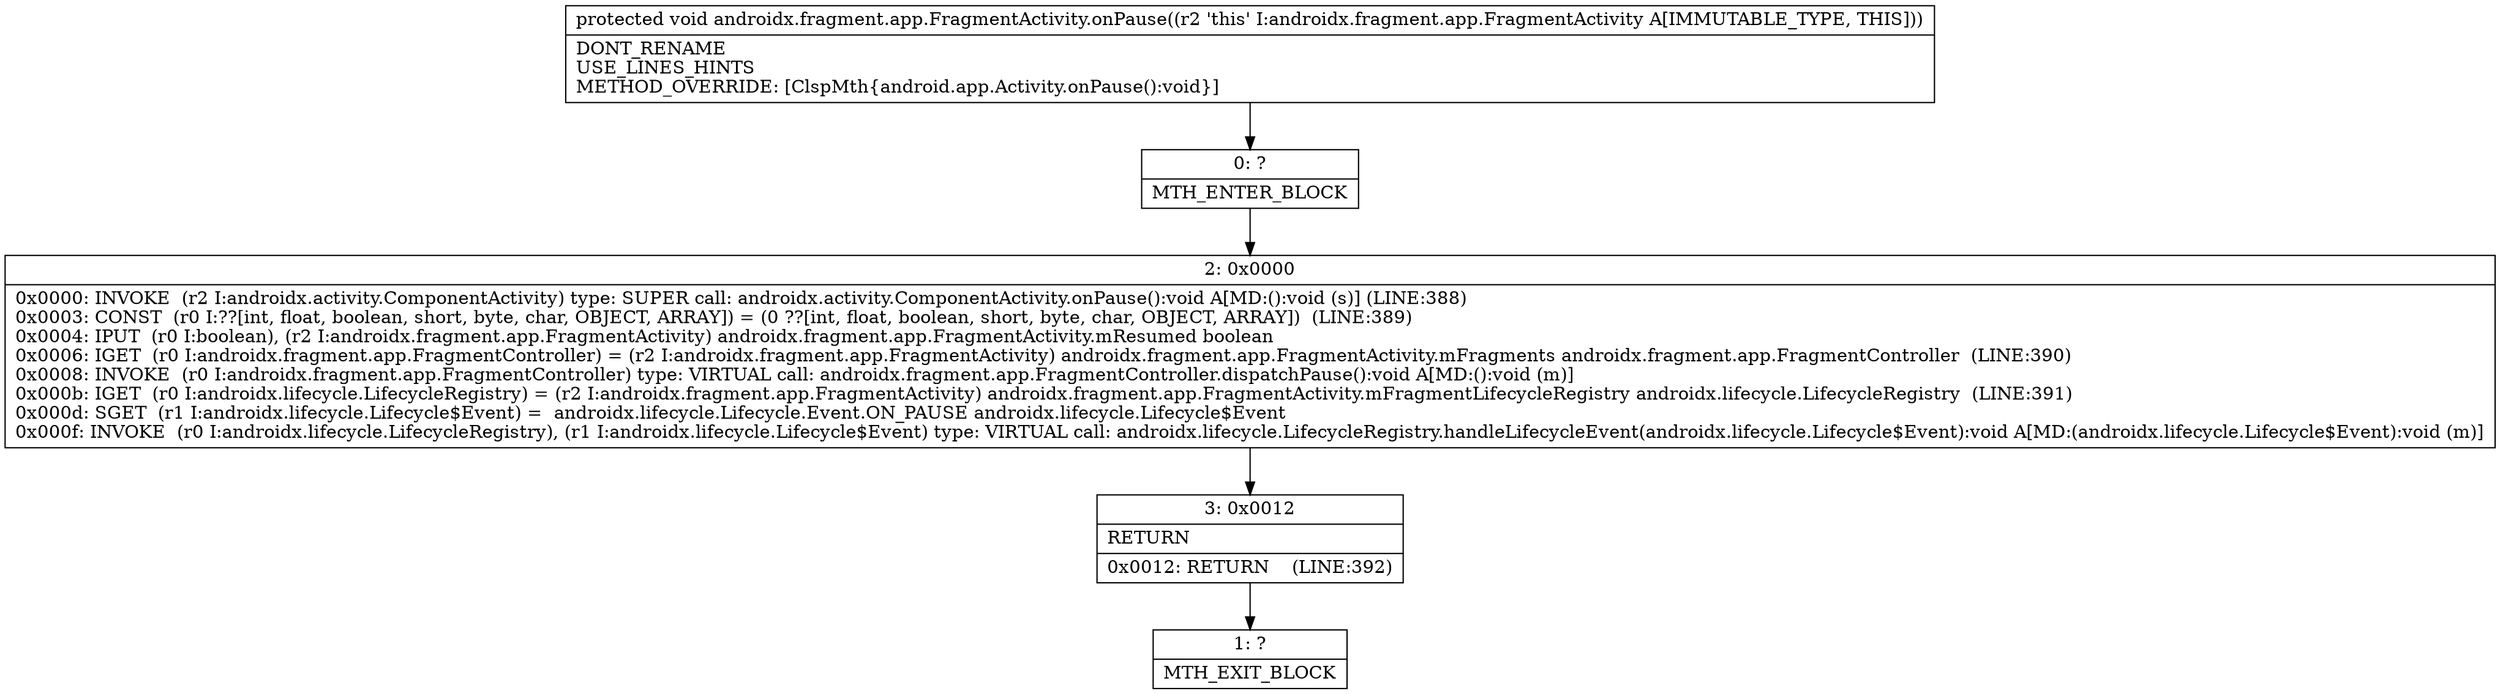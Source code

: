 digraph "CFG forandroidx.fragment.app.FragmentActivity.onPause()V" {
Node_0 [shape=record,label="{0\:\ ?|MTH_ENTER_BLOCK\l}"];
Node_2 [shape=record,label="{2\:\ 0x0000|0x0000: INVOKE  (r2 I:androidx.activity.ComponentActivity) type: SUPER call: androidx.activity.ComponentActivity.onPause():void A[MD:():void (s)] (LINE:388)\l0x0003: CONST  (r0 I:??[int, float, boolean, short, byte, char, OBJECT, ARRAY]) = (0 ??[int, float, boolean, short, byte, char, OBJECT, ARRAY])  (LINE:389)\l0x0004: IPUT  (r0 I:boolean), (r2 I:androidx.fragment.app.FragmentActivity) androidx.fragment.app.FragmentActivity.mResumed boolean \l0x0006: IGET  (r0 I:androidx.fragment.app.FragmentController) = (r2 I:androidx.fragment.app.FragmentActivity) androidx.fragment.app.FragmentActivity.mFragments androidx.fragment.app.FragmentController  (LINE:390)\l0x0008: INVOKE  (r0 I:androidx.fragment.app.FragmentController) type: VIRTUAL call: androidx.fragment.app.FragmentController.dispatchPause():void A[MD:():void (m)]\l0x000b: IGET  (r0 I:androidx.lifecycle.LifecycleRegistry) = (r2 I:androidx.fragment.app.FragmentActivity) androidx.fragment.app.FragmentActivity.mFragmentLifecycleRegistry androidx.lifecycle.LifecycleRegistry  (LINE:391)\l0x000d: SGET  (r1 I:androidx.lifecycle.Lifecycle$Event) =  androidx.lifecycle.Lifecycle.Event.ON_PAUSE androidx.lifecycle.Lifecycle$Event \l0x000f: INVOKE  (r0 I:androidx.lifecycle.LifecycleRegistry), (r1 I:androidx.lifecycle.Lifecycle$Event) type: VIRTUAL call: androidx.lifecycle.LifecycleRegistry.handleLifecycleEvent(androidx.lifecycle.Lifecycle$Event):void A[MD:(androidx.lifecycle.Lifecycle$Event):void (m)]\l}"];
Node_3 [shape=record,label="{3\:\ 0x0012|RETURN\l|0x0012: RETURN    (LINE:392)\l}"];
Node_1 [shape=record,label="{1\:\ ?|MTH_EXIT_BLOCK\l}"];
MethodNode[shape=record,label="{protected void androidx.fragment.app.FragmentActivity.onPause((r2 'this' I:androidx.fragment.app.FragmentActivity A[IMMUTABLE_TYPE, THIS]))  | DONT_RENAME\lUSE_LINES_HINTS\lMETHOD_OVERRIDE: [ClspMth\{android.app.Activity.onPause():void\}]\l}"];
MethodNode -> Node_0;Node_0 -> Node_2;
Node_2 -> Node_3;
Node_3 -> Node_1;
}

